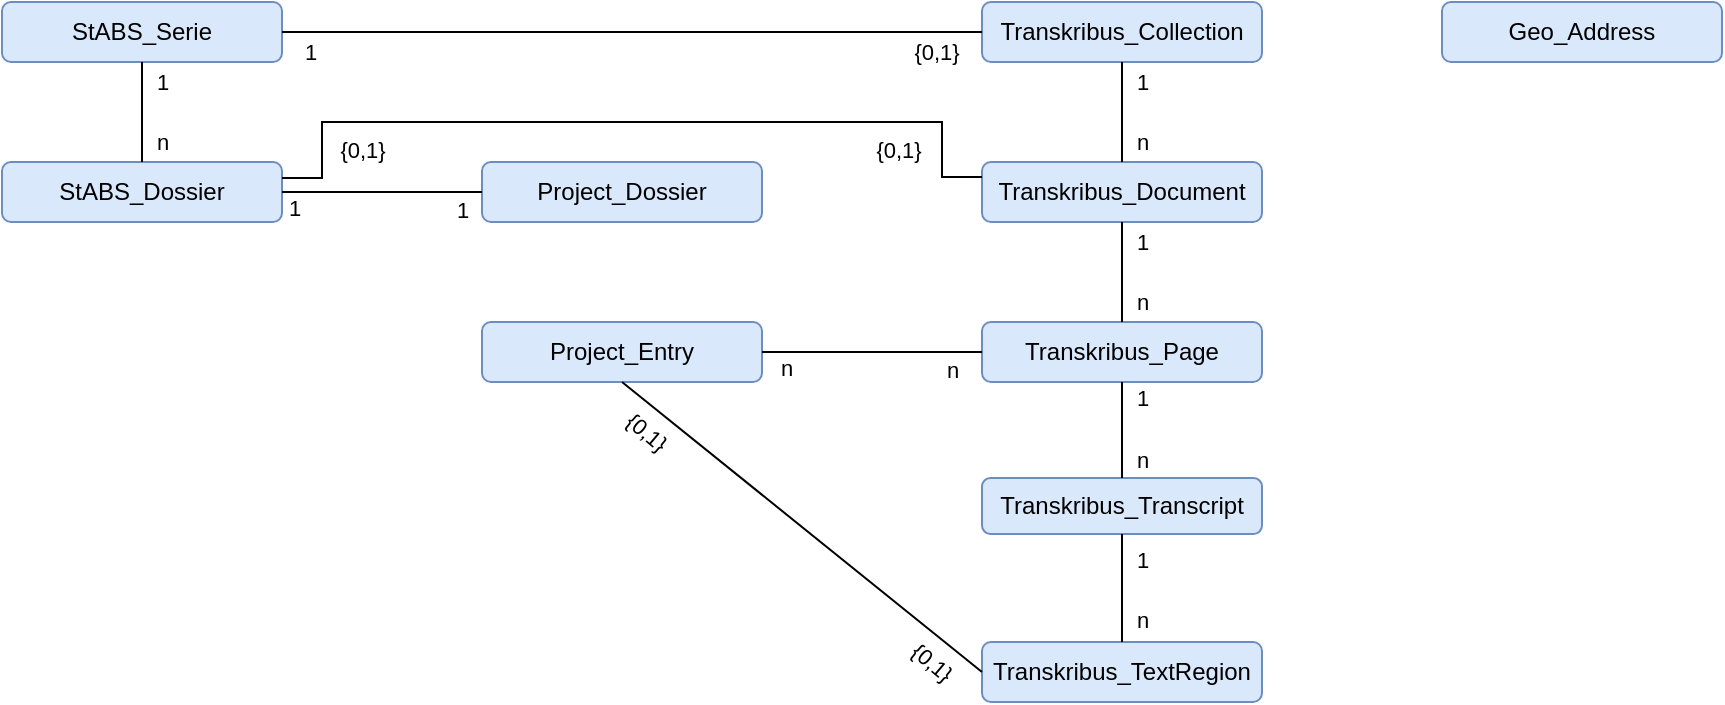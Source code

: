 <mxfile version="21.6.5" type="device">
  <diagram name="Seite-1" id="zACNzoBjilEqJe3dGPYi">
    <mxGraphModel dx="2026" dy="1183" grid="1" gridSize="10" guides="1" tooltips="1" connect="1" arrows="1" fold="1" page="1" pageScale="1" pageWidth="413" pageHeight="583" math="0" shadow="0">
      <root>
        <mxCell id="0" />
        <mxCell id="1" parent="0" />
        <mxCell id="uG92Sf3wsvAc2I4nnPaD-1" value="StABS_Serie" style="rounded=1;whiteSpace=wrap;html=1;fillColor=#dae8fc;strokeColor=#6c8ebf;" parent="1" vertex="1">
          <mxGeometry x="10" y="10" width="140" height="30" as="geometry" />
        </mxCell>
        <mxCell id="uG92Sf3wsvAc2I4nnPaD-2" value="StABS_Dossier" style="rounded=1;whiteSpace=wrap;html=1;fillColor=#dae8fc;strokeColor=#6c8ebf;" parent="1" vertex="1">
          <mxGeometry x="10" y="90" width="140" height="30" as="geometry" />
        </mxCell>
        <mxCell id="uG92Sf3wsvAc2I4nnPaD-3" value="Transkribus_Collection" style="rounded=1;whiteSpace=wrap;html=1;fillColor=#dae8fc;strokeColor=#6c8ebf;" parent="1" vertex="1">
          <mxGeometry x="500" y="10" width="140" height="30" as="geometry" />
        </mxCell>
        <mxCell id="uG92Sf3wsvAc2I4nnPaD-4" value="Transkribus_Document" style="rounded=1;whiteSpace=wrap;html=1;fillColor=#dae8fc;strokeColor=#6c8ebf;" parent="1" vertex="1">
          <mxGeometry x="500" y="90" width="140" height="30" as="geometry" />
        </mxCell>
        <mxCell id="uG92Sf3wsvAc2I4nnPaD-5" value="Transkribus_Page" style="rounded=1;whiteSpace=wrap;html=1;fillColor=#dae8fc;strokeColor=#6c8ebf;" parent="1" vertex="1">
          <mxGeometry x="500" y="170" width="140" height="30" as="geometry" />
        </mxCell>
        <mxCell id="uG92Sf3wsvAc2I4nnPaD-6" value="Transkribus_Transcript" style="rounded=1;whiteSpace=wrap;html=1;fillColor=#dae8fc;strokeColor=#6c8ebf;" parent="1" vertex="1">
          <mxGeometry x="500" y="248" width="140" height="28" as="geometry" />
        </mxCell>
        <mxCell id="uG92Sf3wsvAc2I4nnPaD-7" value="Transkribus_TextRegion" style="rounded=1;whiteSpace=wrap;html=1;fillColor=#dae8fc;strokeColor=#6c8ebf;" parent="1" vertex="1">
          <mxGeometry x="500" y="330" width="140" height="30" as="geometry" />
        </mxCell>
        <mxCell id="uG92Sf3wsvAc2I4nnPaD-8" value="" style="endArrow=none;html=1;rounded=0;entryX=0.5;entryY=1;entryDx=0;entryDy=0;exitX=0.5;exitY=0;exitDx=0;exitDy=0;" parent="1" source="uG92Sf3wsvAc2I4nnPaD-2" target="uG92Sf3wsvAc2I4nnPaD-1" edge="1">
          <mxGeometry width="50" height="50" relative="1" as="geometry">
            <mxPoint x="170" y="120" as="sourcePoint" />
            <mxPoint x="220" y="70" as="targetPoint" />
          </mxGeometry>
        </mxCell>
        <mxCell id="uG92Sf3wsvAc2I4nnPaD-9" value="1" style="edgeLabel;html=1;align=center;verticalAlign=middle;resizable=0;points=[];" parent="uG92Sf3wsvAc2I4nnPaD-8" vertex="1" connectable="0">
          <mxGeometry x="-0.501" y="1" relative="1" as="geometry">
            <mxPoint x="11" y="-28" as="offset" />
          </mxGeometry>
        </mxCell>
        <mxCell id="uG92Sf3wsvAc2I4nnPaD-10" value="n" style="edgeLabel;html=1;align=center;verticalAlign=middle;resizable=0;points=[];" parent="uG92Sf3wsvAc2I4nnPaD-8" vertex="1" connectable="0">
          <mxGeometry x="-0.596" y="-2" relative="1" as="geometry">
            <mxPoint x="8" as="offset" />
          </mxGeometry>
        </mxCell>
        <mxCell id="uG92Sf3wsvAc2I4nnPaD-11" value="" style="endArrow=none;html=1;rounded=0;entryX=1;entryY=0.5;entryDx=0;entryDy=0;exitX=0;exitY=0.5;exitDx=0;exitDy=0;" parent="1" source="uG92Sf3wsvAc2I4nnPaD-3" target="uG92Sf3wsvAc2I4nnPaD-1" edge="1">
          <mxGeometry width="50" height="50" relative="1" as="geometry">
            <mxPoint x="90" y="100" as="sourcePoint" />
            <mxPoint x="90" y="50" as="targetPoint" />
          </mxGeometry>
        </mxCell>
        <mxCell id="uG92Sf3wsvAc2I4nnPaD-14" value="{0,1}" style="edgeLabel;html=1;align=center;verticalAlign=middle;resizable=0;points=[];" parent="uG92Sf3wsvAc2I4nnPaD-11" vertex="1" connectable="0">
          <mxGeometry x="0.231" y="2" relative="1" as="geometry">
            <mxPoint x="192" y="8" as="offset" />
          </mxGeometry>
        </mxCell>
        <mxCell id="uG92Sf3wsvAc2I4nnPaD-15" value="1" style="edgeLabel;html=1;align=center;verticalAlign=middle;resizable=0;points=[];" parent="uG92Sf3wsvAc2I4nnPaD-11" vertex="1" connectable="0">
          <mxGeometry relative="1" as="geometry">
            <mxPoint x="-161" y="10" as="offset" />
          </mxGeometry>
        </mxCell>
        <mxCell id="uG92Sf3wsvAc2I4nnPaD-16" value="" style="endArrow=none;html=1;rounded=0;edgeStyle=orthogonalEdgeStyle;entryX=1;entryY=0.25;entryDx=0;entryDy=0;exitX=0;exitY=0.25;exitDx=0;exitDy=0;" parent="1" source="uG92Sf3wsvAc2I4nnPaD-4" target="uG92Sf3wsvAc2I4nnPaD-2" edge="1">
          <mxGeometry width="50" height="50" relative="1" as="geometry">
            <mxPoint x="480" y="120" as="sourcePoint" />
            <mxPoint x="170" y="110" as="targetPoint" />
            <Array as="points">
              <mxPoint x="480" y="98" />
              <mxPoint x="480" y="70" />
              <mxPoint x="170" y="70" />
              <mxPoint x="170" y="98" />
              <mxPoint x="150" y="98" />
            </Array>
          </mxGeometry>
        </mxCell>
        <mxCell id="uG92Sf3wsvAc2I4nnPaD-17" value="{0,1}" style="edgeLabel;html=1;align=center;verticalAlign=middle;resizable=0;points=[];" parent="uG92Sf3wsvAc2I4nnPaD-16" vertex="1" connectable="0">
          <mxGeometry x="0.231" y="2" relative="1" as="geometry">
            <mxPoint x="-88" y="12" as="offset" />
          </mxGeometry>
        </mxCell>
        <mxCell id="uG92Sf3wsvAc2I4nnPaD-18" value="{0,1}" style="edgeLabel;html=1;align=center;verticalAlign=middle;resizable=0;points=[];" parent="uG92Sf3wsvAc2I4nnPaD-16" vertex="1" connectable="0">
          <mxGeometry relative="1" as="geometry">
            <mxPoint x="133" y="14" as="offset" />
          </mxGeometry>
        </mxCell>
        <mxCell id="uG92Sf3wsvAc2I4nnPaD-19" value="" style="endArrow=none;html=1;rounded=0;entryX=0.5;entryY=1;entryDx=0;entryDy=0;exitX=0.5;exitY=0;exitDx=0;exitDy=0;" parent="1" source="uG92Sf3wsvAc2I4nnPaD-4" target="uG92Sf3wsvAc2I4nnPaD-3" edge="1">
          <mxGeometry width="50" height="50" relative="1" as="geometry">
            <mxPoint x="320" y="80" as="sourcePoint" />
            <mxPoint x="319.8" y="50" as="targetPoint" />
          </mxGeometry>
        </mxCell>
        <mxCell id="uG92Sf3wsvAc2I4nnPaD-20" value="1" style="edgeLabel;html=1;align=center;verticalAlign=middle;resizable=0;points=[];" parent="uG92Sf3wsvAc2I4nnPaD-19" vertex="1" connectable="0">
          <mxGeometry x="-0.501" y="1" relative="1" as="geometry">
            <mxPoint x="11" y="-28" as="offset" />
          </mxGeometry>
        </mxCell>
        <mxCell id="uG92Sf3wsvAc2I4nnPaD-21" value="n" style="edgeLabel;html=1;align=center;verticalAlign=middle;resizable=0;points=[];" parent="uG92Sf3wsvAc2I4nnPaD-19" vertex="1" connectable="0">
          <mxGeometry x="-0.596" y="-2" relative="1" as="geometry">
            <mxPoint x="8" as="offset" />
          </mxGeometry>
        </mxCell>
        <mxCell id="uG92Sf3wsvAc2I4nnPaD-23" value="" style="endArrow=none;html=1;rounded=0;entryX=0.5;entryY=1;entryDx=0;entryDy=0;exitX=0.5;exitY=0;exitDx=0;exitDy=0;" parent="1" source="uG92Sf3wsvAc2I4nnPaD-5" target="uG92Sf3wsvAc2I4nnPaD-4" edge="1">
          <mxGeometry width="50" height="50" relative="1" as="geometry">
            <mxPoint x="330" y="100" as="sourcePoint" />
            <mxPoint x="330" y="50" as="targetPoint" />
          </mxGeometry>
        </mxCell>
        <mxCell id="uG92Sf3wsvAc2I4nnPaD-24" value="1" style="edgeLabel;html=1;align=center;verticalAlign=middle;resizable=0;points=[];" parent="uG92Sf3wsvAc2I4nnPaD-23" vertex="1" connectable="0">
          <mxGeometry x="-0.501" y="1" relative="1" as="geometry">
            <mxPoint x="11" y="-28" as="offset" />
          </mxGeometry>
        </mxCell>
        <mxCell id="uG92Sf3wsvAc2I4nnPaD-25" value="n" style="edgeLabel;html=1;align=center;verticalAlign=middle;resizable=0;points=[];" parent="uG92Sf3wsvAc2I4nnPaD-23" vertex="1" connectable="0">
          <mxGeometry x="-0.596" y="-2" relative="1" as="geometry">
            <mxPoint x="8" as="offset" />
          </mxGeometry>
        </mxCell>
        <mxCell id="uG92Sf3wsvAc2I4nnPaD-26" value="" style="endArrow=none;html=1;rounded=0;entryX=0.5;entryY=1;entryDx=0;entryDy=0;exitX=0.5;exitY=0;exitDx=0;exitDy=0;" parent="1" source="uG92Sf3wsvAc2I4nnPaD-6" target="uG92Sf3wsvAc2I4nnPaD-5" edge="1">
          <mxGeometry width="50" height="50" relative="1" as="geometry">
            <mxPoint x="360" y="230" as="sourcePoint" />
            <mxPoint x="330" y="130" as="targetPoint" />
          </mxGeometry>
        </mxCell>
        <mxCell id="uG92Sf3wsvAc2I4nnPaD-27" value="1" style="edgeLabel;html=1;align=center;verticalAlign=middle;resizable=0;points=[];" parent="uG92Sf3wsvAc2I4nnPaD-26" vertex="1" connectable="0">
          <mxGeometry x="-0.501" y="1" relative="1" as="geometry">
            <mxPoint x="11" y="-28" as="offset" />
          </mxGeometry>
        </mxCell>
        <mxCell id="uG92Sf3wsvAc2I4nnPaD-28" value="n" style="edgeLabel;html=1;align=center;verticalAlign=middle;resizable=0;points=[];" parent="uG92Sf3wsvAc2I4nnPaD-26" vertex="1" connectable="0">
          <mxGeometry x="-0.596" y="-2" relative="1" as="geometry">
            <mxPoint x="8" as="offset" />
          </mxGeometry>
        </mxCell>
        <mxCell id="uG92Sf3wsvAc2I4nnPaD-29" value="" style="endArrow=none;html=1;rounded=0;entryX=0.5;entryY=1;entryDx=0;entryDy=0;exitX=0.5;exitY=0;exitDx=0;exitDy=0;" parent="1" source="uG92Sf3wsvAc2I4nnPaD-7" target="uG92Sf3wsvAc2I4nnPaD-6" edge="1">
          <mxGeometry width="50" height="50" relative="1" as="geometry">
            <mxPoint x="330" y="258" as="sourcePoint" />
            <mxPoint x="330" y="210" as="targetPoint" />
          </mxGeometry>
        </mxCell>
        <mxCell id="uG92Sf3wsvAc2I4nnPaD-30" value="1" style="edgeLabel;html=1;align=center;verticalAlign=middle;resizable=0;points=[];" parent="uG92Sf3wsvAc2I4nnPaD-29" vertex="1" connectable="0">
          <mxGeometry x="-0.501" y="1" relative="1" as="geometry">
            <mxPoint x="11" y="-28" as="offset" />
          </mxGeometry>
        </mxCell>
        <mxCell id="uG92Sf3wsvAc2I4nnPaD-31" value="n" style="edgeLabel;html=1;align=center;verticalAlign=middle;resizable=0;points=[];" parent="uG92Sf3wsvAc2I4nnPaD-29" vertex="1" connectable="0">
          <mxGeometry x="-0.596" y="-2" relative="1" as="geometry">
            <mxPoint x="8" as="offset" />
          </mxGeometry>
        </mxCell>
        <mxCell id="qkeUUqMane6HgTf5xaCt-1" value="Project_Entry" style="rounded=1;whiteSpace=wrap;html=1;fillColor=#dae8fc;strokeColor=#6c8ebf;" parent="1" vertex="1">
          <mxGeometry x="250" y="170" width="140" height="30" as="geometry" />
        </mxCell>
        <mxCell id="qkeUUqMane6HgTf5xaCt-2" value="" style="endArrow=none;html=1;rounded=0;entryX=0;entryY=0.5;entryDx=0;entryDy=0;exitX=1;exitY=0.5;exitDx=0;exitDy=0;" parent="1" source="qkeUUqMane6HgTf5xaCt-1" target="uG92Sf3wsvAc2I4nnPaD-5" edge="1">
          <mxGeometry width="50" height="50" relative="1" as="geometry">
            <mxPoint x="410" y="170" as="sourcePoint" />
            <mxPoint x="400" y="220" as="targetPoint" />
          </mxGeometry>
        </mxCell>
        <mxCell id="qkeUUqMane6HgTf5xaCt-3" value="n" style="edgeLabel;html=1;align=center;verticalAlign=middle;resizable=0;points=[];" parent="qkeUUqMane6HgTf5xaCt-2" vertex="1" connectable="0">
          <mxGeometry x="0.231" y="2" relative="1" as="geometry">
            <mxPoint x="-56" y="10" as="offset" />
          </mxGeometry>
        </mxCell>
        <mxCell id="qkeUUqMane6HgTf5xaCt-4" value="n" style="edgeLabel;html=1;align=center;verticalAlign=middle;resizable=0;points=[];" parent="qkeUUqMane6HgTf5xaCt-2" vertex="1" connectable="0">
          <mxGeometry relative="1" as="geometry">
            <mxPoint x="40" y="9" as="offset" />
          </mxGeometry>
        </mxCell>
        <mxCell id="qkeUUqMane6HgTf5xaCt-5" value="" style="endArrow=none;html=1;rounded=0;entryX=0;entryY=0.5;entryDx=0;entryDy=0;exitX=0.5;exitY=1;exitDx=0;exitDy=0;" parent="1" source="qkeUUqMane6HgTf5xaCt-1" target="uG92Sf3wsvAc2I4nnPaD-7" edge="1">
          <mxGeometry width="50" height="50" relative="1" as="geometry">
            <mxPoint x="560" y="310" as="sourcePoint" />
            <mxPoint x="460" y="310" as="targetPoint" />
          </mxGeometry>
        </mxCell>
        <mxCell id="qkeUUqMane6HgTf5xaCt-6" value="{0,1}" style="edgeLabel;html=1;align=center;verticalAlign=middle;resizable=0;points=[];rotation=40;" parent="qkeUUqMane6HgTf5xaCt-5" vertex="1" connectable="0">
          <mxGeometry x="0.231" y="2" relative="1" as="geometry">
            <mxPoint x="-100" y="-63" as="offset" />
          </mxGeometry>
        </mxCell>
        <mxCell id="qkeUUqMane6HgTf5xaCt-7" value="{0,1}" style="edgeLabel;html=1;align=center;verticalAlign=middle;resizable=0;points=[];rotation=40;" parent="qkeUUqMane6HgTf5xaCt-5" vertex="1" connectable="0">
          <mxGeometry relative="1" as="geometry">
            <mxPoint x="65" y="67" as="offset" />
          </mxGeometry>
        </mxCell>
        <mxCell id="aBk79II-PA_LNuBIdqdQ-1" value="Geo_Address" style="rounded=1;whiteSpace=wrap;html=1;fillColor=#dae8fc;strokeColor=#6c8ebf;" parent="1" vertex="1">
          <mxGeometry x="730" y="10" width="140" height="30" as="geometry" />
        </mxCell>
        <mxCell id="eVte3ev5iS4wHhcGhV8b-3" value="Project_Dossier" style="rounded=1;whiteSpace=wrap;html=1;fillColor=#dae8fc;strokeColor=#6c8ebf;" vertex="1" parent="1">
          <mxGeometry x="250" y="90" width="140" height="30" as="geometry" />
        </mxCell>
        <mxCell id="eVte3ev5iS4wHhcGhV8b-5" value="" style="endArrow=none;html=1;rounded=0;entryX=0;entryY=0.5;entryDx=0;entryDy=0;exitX=1;exitY=0.5;exitDx=0;exitDy=0;" edge="1" parent="1" source="uG92Sf3wsvAc2I4nnPaD-2" target="eVte3ev5iS4wHhcGhV8b-3">
          <mxGeometry width="50" height="50" relative="1" as="geometry">
            <mxPoint x="400" y="195" as="sourcePoint" />
            <mxPoint x="510" y="195" as="targetPoint" />
          </mxGeometry>
        </mxCell>
        <mxCell id="eVte3ev5iS4wHhcGhV8b-6" value="1" style="edgeLabel;html=1;align=center;verticalAlign=middle;resizable=0;points=[];" vertex="1" connectable="0" parent="eVte3ev5iS4wHhcGhV8b-5">
          <mxGeometry x="0.231" y="2" relative="1" as="geometry">
            <mxPoint x="-56" y="10" as="offset" />
          </mxGeometry>
        </mxCell>
        <mxCell id="eVte3ev5iS4wHhcGhV8b-7" value="1" style="edgeLabel;html=1;align=center;verticalAlign=middle;resizable=0;points=[];" vertex="1" connectable="0" parent="eVte3ev5iS4wHhcGhV8b-5">
          <mxGeometry relative="1" as="geometry">
            <mxPoint x="40" y="9" as="offset" />
          </mxGeometry>
        </mxCell>
      </root>
    </mxGraphModel>
  </diagram>
</mxfile>
